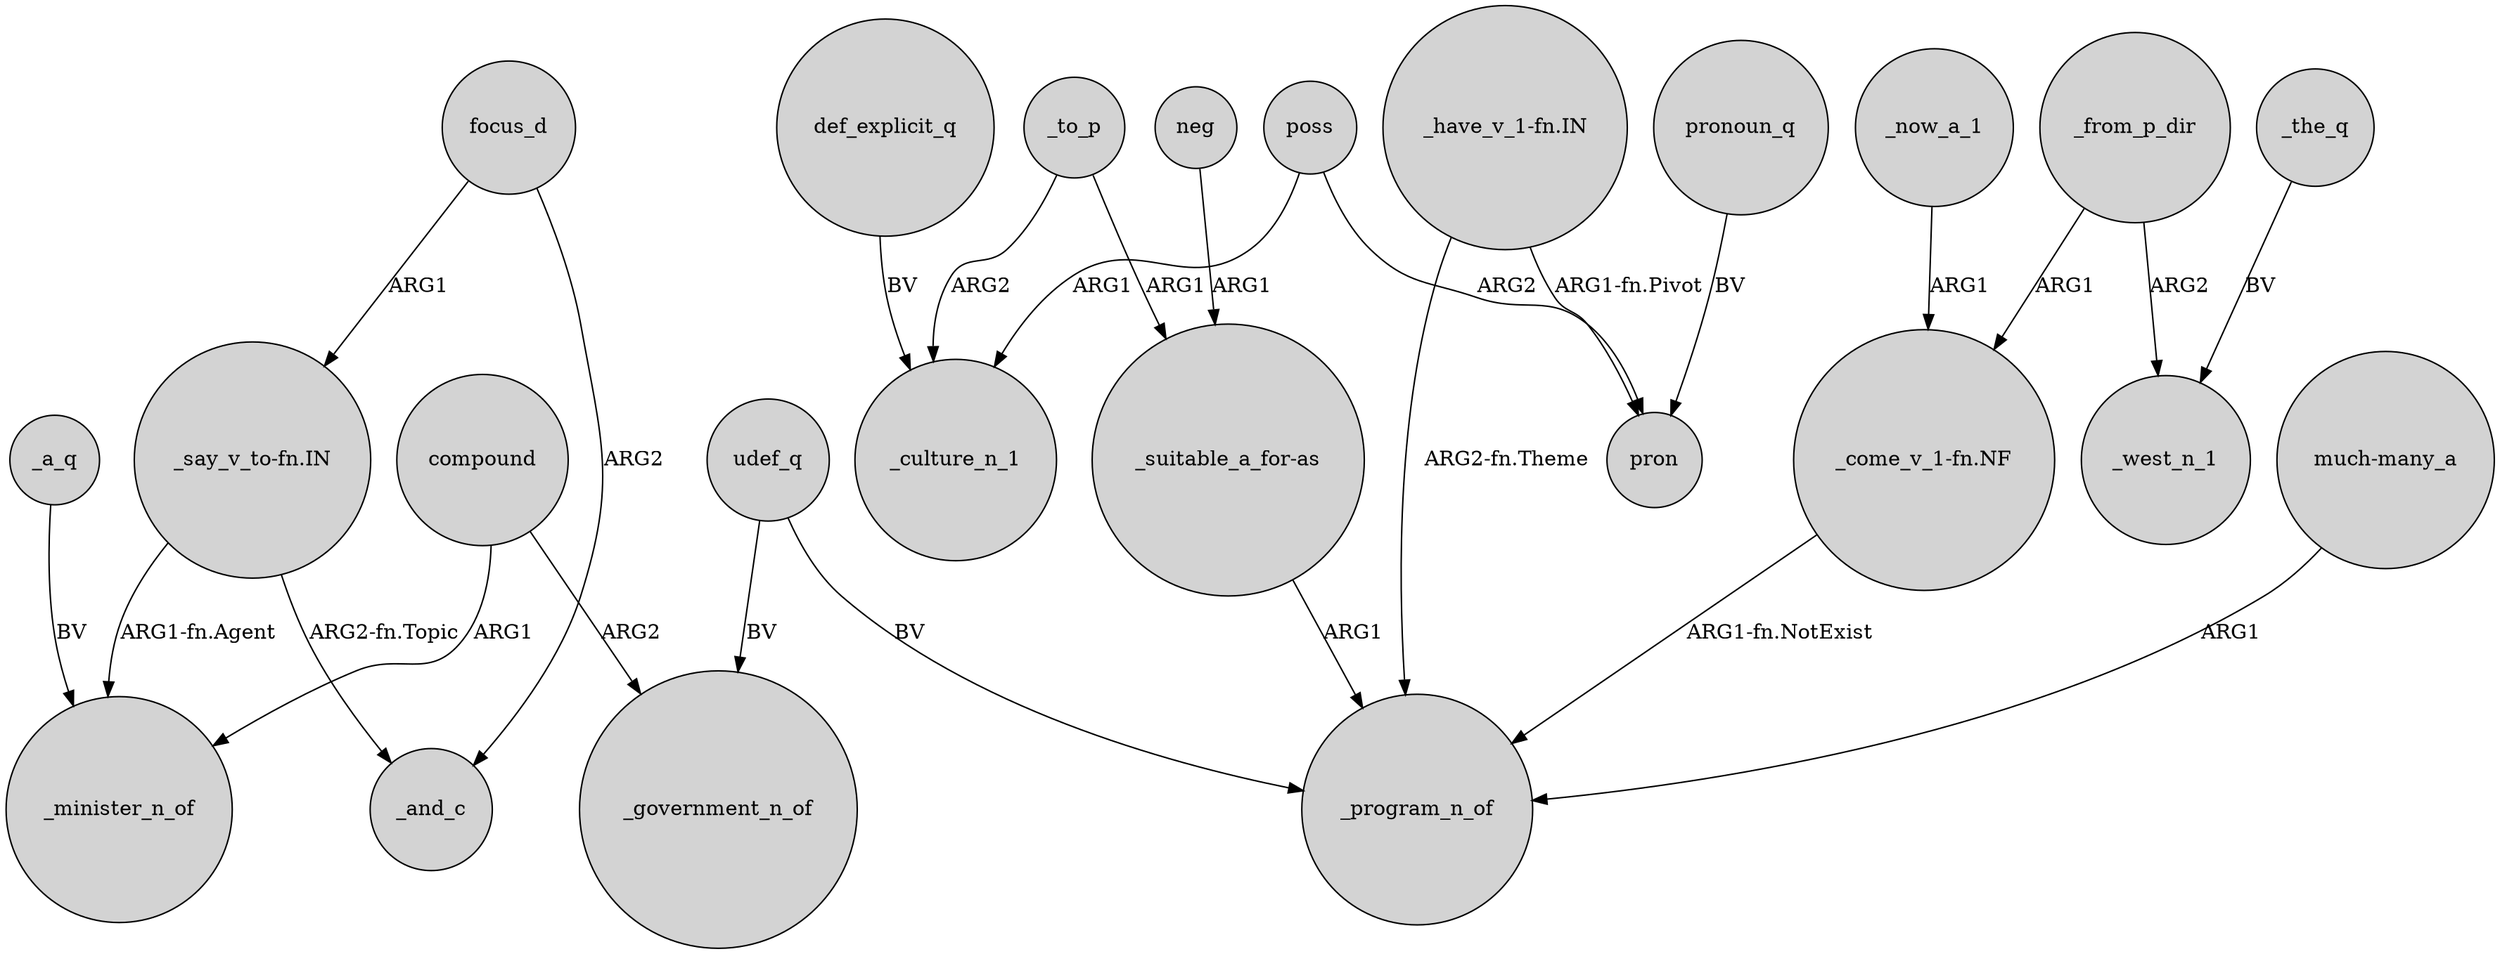 digraph {
	node [shape=circle style=filled]
	"much-many_a" -> _program_n_of [label=ARG1]
	poss -> pron [label=ARG2]
	compound -> _government_n_of [label=ARG2]
	udef_q -> _government_n_of [label=BV]
	"_suitable_a_for-as" -> _program_n_of [label=ARG1]
	udef_q -> _program_n_of [label=BV]
	_from_p_dir -> _west_n_1 [label=ARG2]
	_a_q -> _minister_n_of [label=BV]
	"_have_v_1-fn.IN" -> pron [label="ARG1-fn.Pivot"]
	"_say_v_to-fn.IN" -> _minister_n_of [label="ARG1-fn.Agent"]
	focus_d -> _and_c [label=ARG2]
	_now_a_1 -> "_come_v_1-fn.NF" [label=ARG1]
	def_explicit_q -> _culture_n_1 [label=BV]
	"_have_v_1-fn.IN" -> _program_n_of [label="ARG2-fn.Theme"]
	pronoun_q -> pron [label=BV]
	compound -> _minister_n_of [label=ARG1]
	_to_p -> _culture_n_1 [label=ARG2]
	"_say_v_to-fn.IN" -> _and_c [label="ARG2-fn.Topic"]
	"_come_v_1-fn.NF" -> _program_n_of [label="ARG1-fn.NotExist"]
	_the_q -> _west_n_1 [label=BV]
	poss -> _culture_n_1 [label=ARG1]
	_from_p_dir -> "_come_v_1-fn.NF" [label=ARG1]
	_to_p -> "_suitable_a_for-as" [label=ARG1]
	neg -> "_suitable_a_for-as" [label=ARG1]
	focus_d -> "_say_v_to-fn.IN" [label=ARG1]
}
